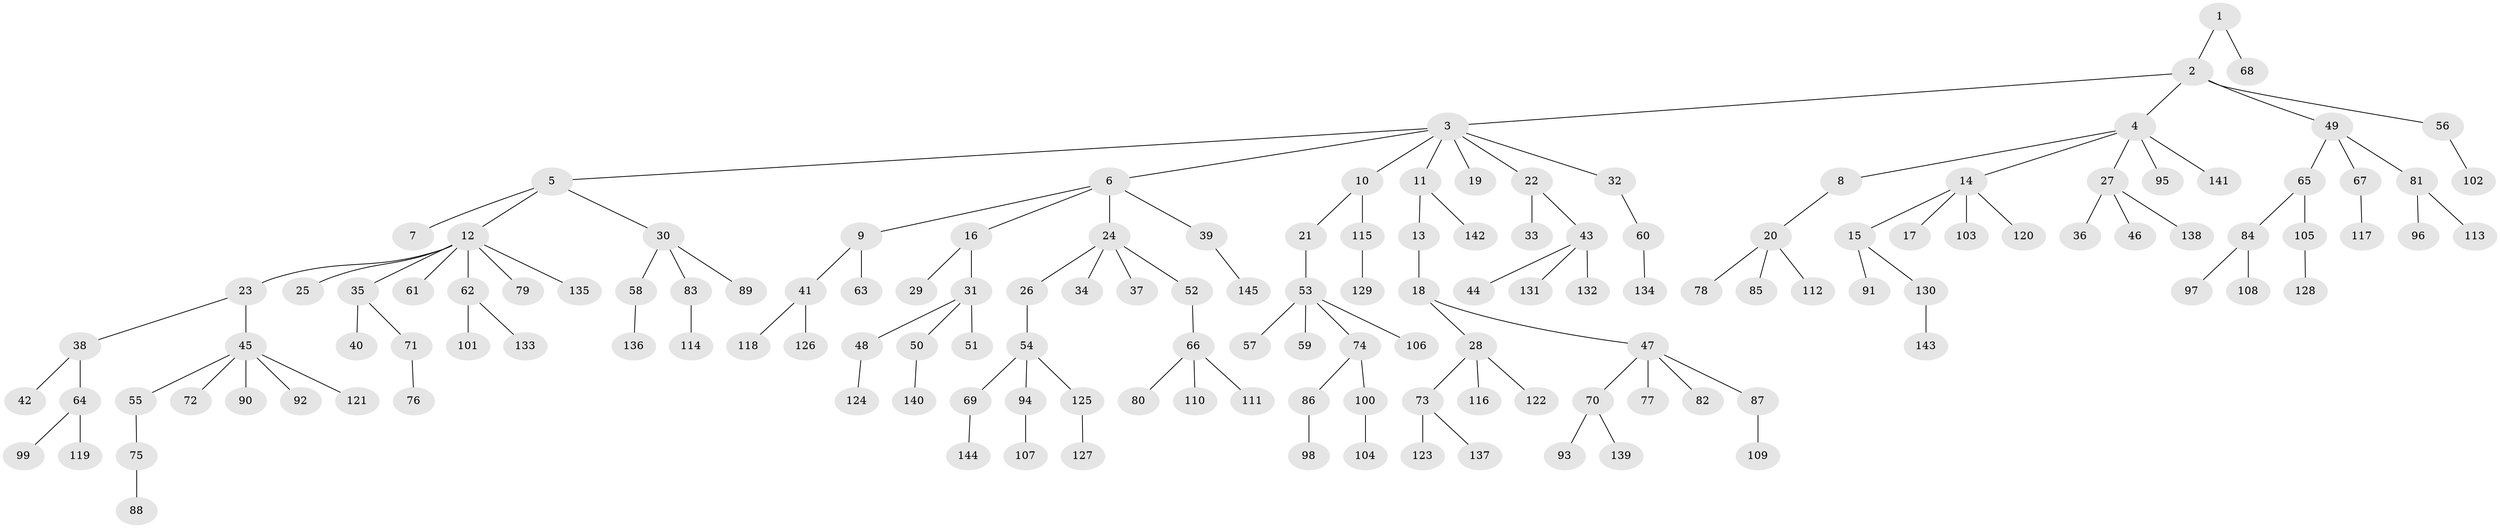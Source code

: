 // Generated by graph-tools (version 1.1) at 2025/53/03/09/25 04:53:39]
// undirected, 145 vertices, 144 edges
graph export_dot {
graph [start="1"]
  node [color=gray90,style=filled];
  1;
  2;
  3;
  4;
  5;
  6;
  7;
  8;
  9;
  10;
  11;
  12;
  13;
  14;
  15;
  16;
  17;
  18;
  19;
  20;
  21;
  22;
  23;
  24;
  25;
  26;
  27;
  28;
  29;
  30;
  31;
  32;
  33;
  34;
  35;
  36;
  37;
  38;
  39;
  40;
  41;
  42;
  43;
  44;
  45;
  46;
  47;
  48;
  49;
  50;
  51;
  52;
  53;
  54;
  55;
  56;
  57;
  58;
  59;
  60;
  61;
  62;
  63;
  64;
  65;
  66;
  67;
  68;
  69;
  70;
  71;
  72;
  73;
  74;
  75;
  76;
  77;
  78;
  79;
  80;
  81;
  82;
  83;
  84;
  85;
  86;
  87;
  88;
  89;
  90;
  91;
  92;
  93;
  94;
  95;
  96;
  97;
  98;
  99;
  100;
  101;
  102;
  103;
  104;
  105;
  106;
  107;
  108;
  109;
  110;
  111;
  112;
  113;
  114;
  115;
  116;
  117;
  118;
  119;
  120;
  121;
  122;
  123;
  124;
  125;
  126;
  127;
  128;
  129;
  130;
  131;
  132;
  133;
  134;
  135;
  136;
  137;
  138;
  139;
  140;
  141;
  142;
  143;
  144;
  145;
  1 -- 2;
  1 -- 68;
  2 -- 3;
  2 -- 4;
  2 -- 49;
  2 -- 56;
  3 -- 5;
  3 -- 6;
  3 -- 10;
  3 -- 11;
  3 -- 19;
  3 -- 22;
  3 -- 32;
  4 -- 8;
  4 -- 14;
  4 -- 27;
  4 -- 95;
  4 -- 141;
  5 -- 7;
  5 -- 12;
  5 -- 30;
  6 -- 9;
  6 -- 16;
  6 -- 24;
  6 -- 39;
  8 -- 20;
  9 -- 41;
  9 -- 63;
  10 -- 21;
  10 -- 115;
  11 -- 13;
  11 -- 142;
  12 -- 23;
  12 -- 25;
  12 -- 35;
  12 -- 61;
  12 -- 62;
  12 -- 79;
  12 -- 135;
  13 -- 18;
  14 -- 15;
  14 -- 17;
  14 -- 103;
  14 -- 120;
  15 -- 91;
  15 -- 130;
  16 -- 29;
  16 -- 31;
  18 -- 28;
  18 -- 47;
  20 -- 78;
  20 -- 85;
  20 -- 112;
  21 -- 53;
  22 -- 33;
  22 -- 43;
  23 -- 38;
  23 -- 45;
  24 -- 26;
  24 -- 34;
  24 -- 37;
  24 -- 52;
  26 -- 54;
  27 -- 36;
  27 -- 46;
  27 -- 138;
  28 -- 73;
  28 -- 116;
  28 -- 122;
  30 -- 58;
  30 -- 83;
  30 -- 89;
  31 -- 48;
  31 -- 50;
  31 -- 51;
  32 -- 60;
  35 -- 40;
  35 -- 71;
  38 -- 42;
  38 -- 64;
  39 -- 145;
  41 -- 118;
  41 -- 126;
  43 -- 44;
  43 -- 131;
  43 -- 132;
  45 -- 55;
  45 -- 72;
  45 -- 90;
  45 -- 92;
  45 -- 121;
  47 -- 70;
  47 -- 77;
  47 -- 82;
  47 -- 87;
  48 -- 124;
  49 -- 65;
  49 -- 67;
  49 -- 81;
  50 -- 140;
  52 -- 66;
  53 -- 57;
  53 -- 59;
  53 -- 74;
  53 -- 106;
  54 -- 69;
  54 -- 94;
  54 -- 125;
  55 -- 75;
  56 -- 102;
  58 -- 136;
  60 -- 134;
  62 -- 101;
  62 -- 133;
  64 -- 99;
  64 -- 119;
  65 -- 84;
  65 -- 105;
  66 -- 80;
  66 -- 110;
  66 -- 111;
  67 -- 117;
  69 -- 144;
  70 -- 93;
  70 -- 139;
  71 -- 76;
  73 -- 123;
  73 -- 137;
  74 -- 86;
  74 -- 100;
  75 -- 88;
  81 -- 96;
  81 -- 113;
  83 -- 114;
  84 -- 97;
  84 -- 108;
  86 -- 98;
  87 -- 109;
  94 -- 107;
  100 -- 104;
  105 -- 128;
  115 -- 129;
  125 -- 127;
  130 -- 143;
}

